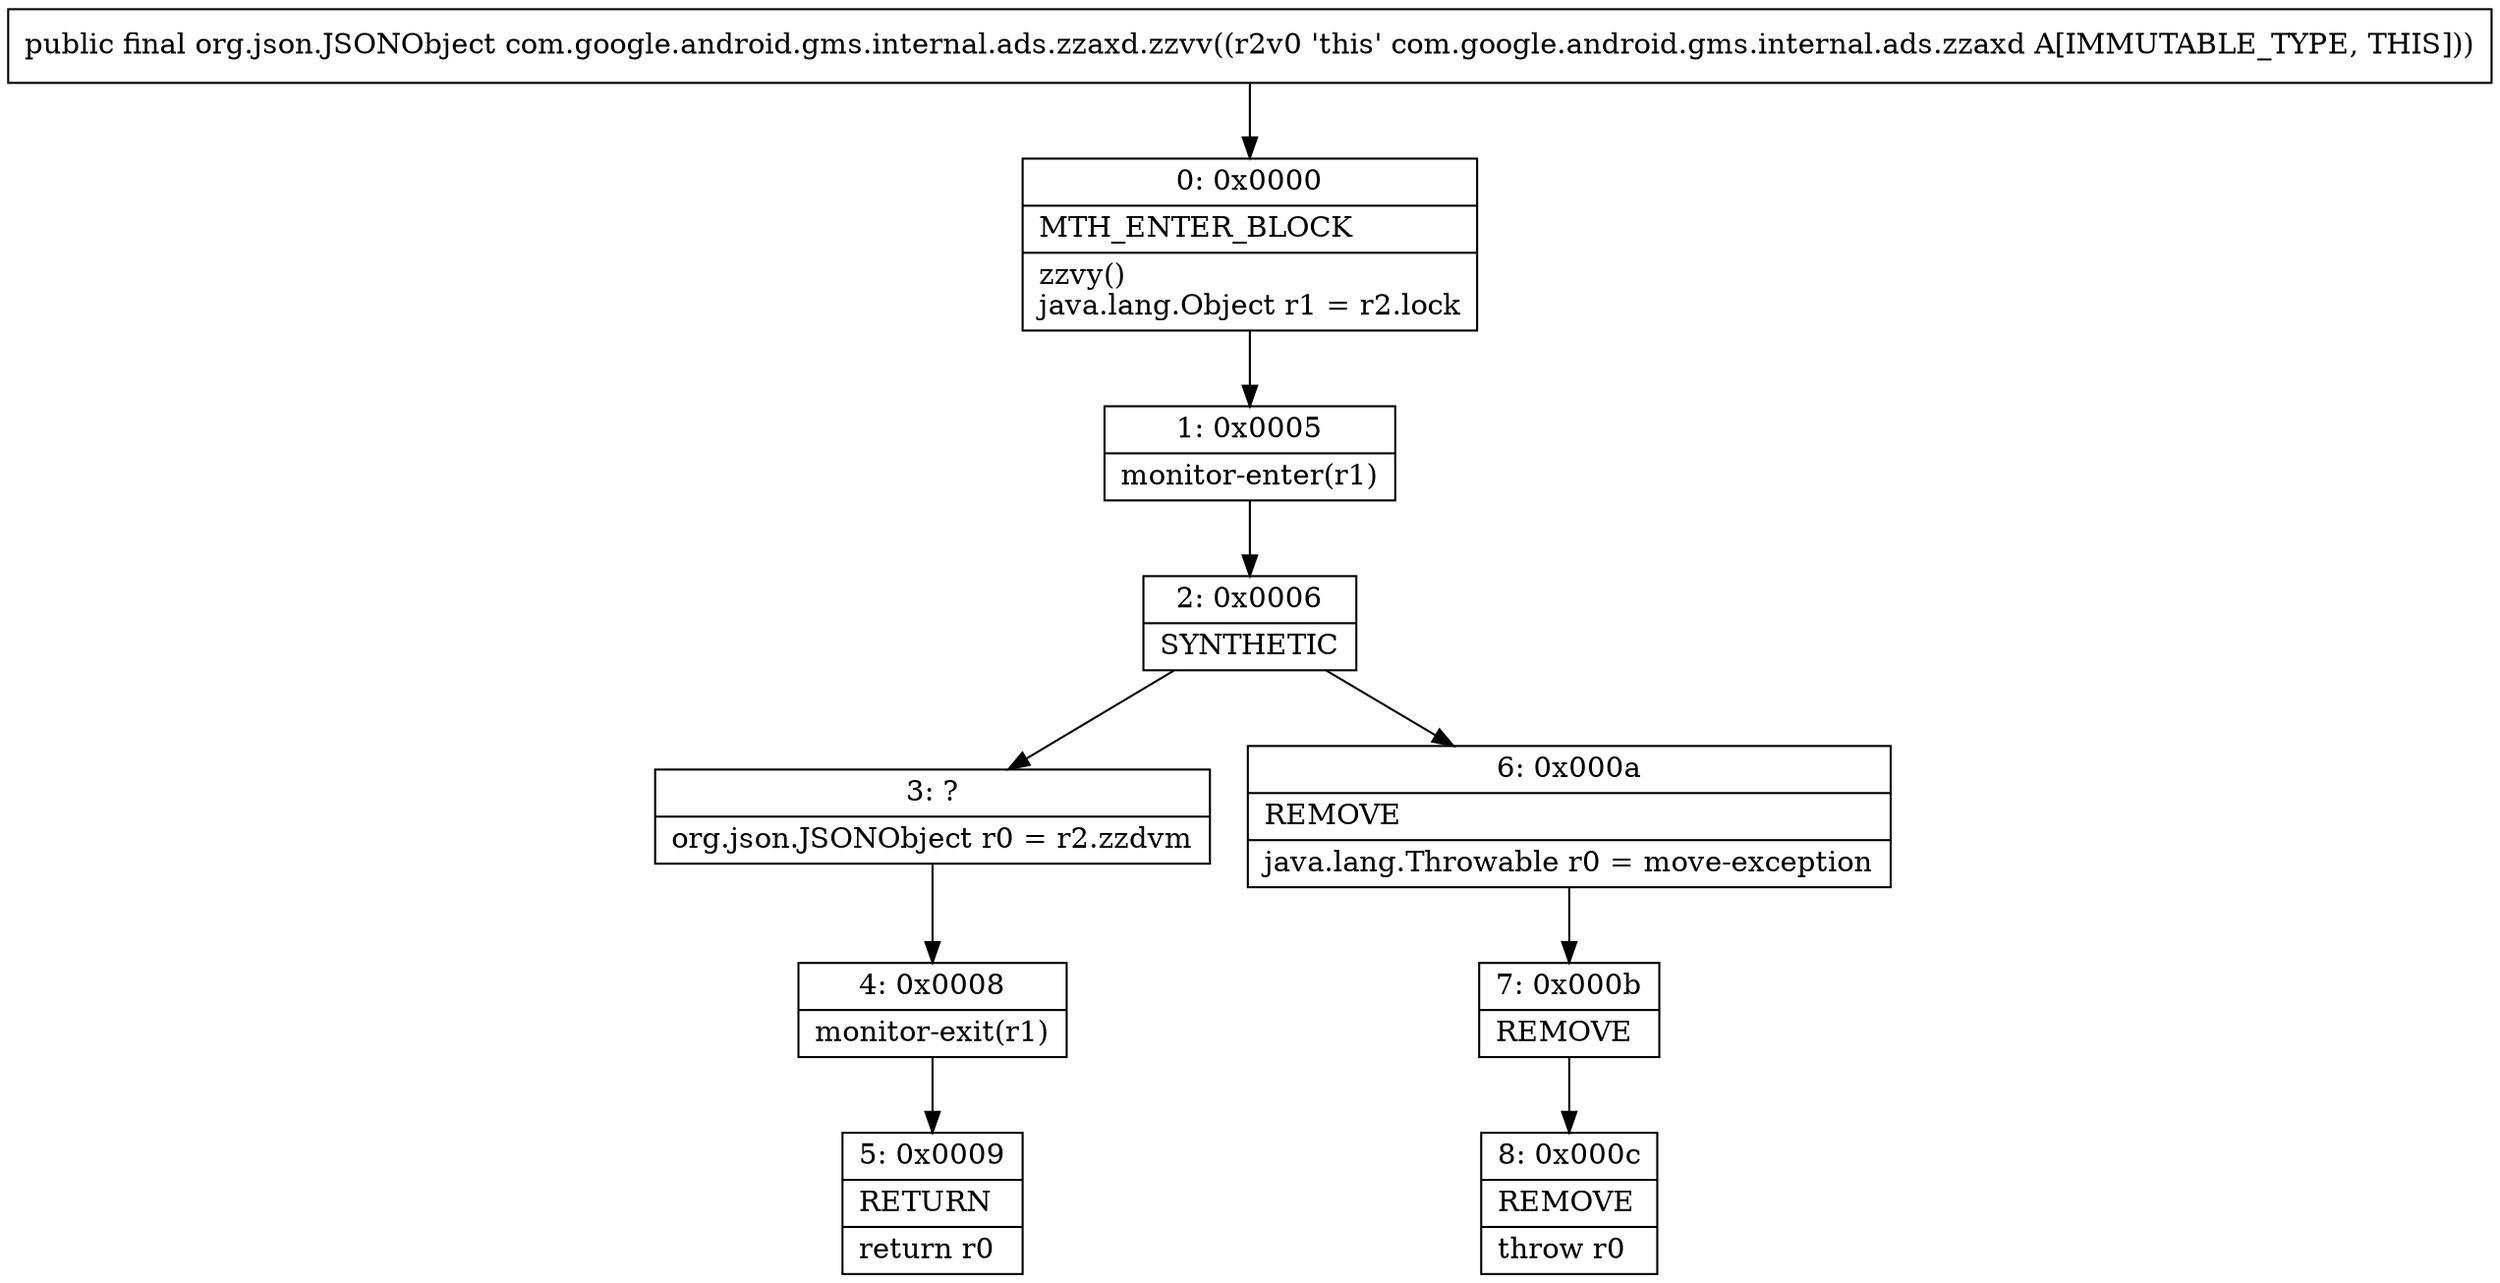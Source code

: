 digraph "CFG forcom.google.android.gms.internal.ads.zzaxd.zzvv()Lorg\/json\/JSONObject;" {
Node_0 [shape=record,label="{0\:\ 0x0000|MTH_ENTER_BLOCK\l|zzvy()\ljava.lang.Object r1 = r2.lock\l}"];
Node_1 [shape=record,label="{1\:\ 0x0005|monitor\-enter(r1)\l}"];
Node_2 [shape=record,label="{2\:\ 0x0006|SYNTHETIC\l}"];
Node_3 [shape=record,label="{3\:\ ?|org.json.JSONObject r0 = r2.zzdvm\l}"];
Node_4 [shape=record,label="{4\:\ 0x0008|monitor\-exit(r1)\l}"];
Node_5 [shape=record,label="{5\:\ 0x0009|RETURN\l|return r0\l}"];
Node_6 [shape=record,label="{6\:\ 0x000a|REMOVE\l|java.lang.Throwable r0 = move\-exception\l}"];
Node_7 [shape=record,label="{7\:\ 0x000b|REMOVE\l}"];
Node_8 [shape=record,label="{8\:\ 0x000c|REMOVE\l|throw r0\l}"];
MethodNode[shape=record,label="{public final org.json.JSONObject com.google.android.gms.internal.ads.zzaxd.zzvv((r2v0 'this' com.google.android.gms.internal.ads.zzaxd A[IMMUTABLE_TYPE, THIS])) }"];
MethodNode -> Node_0;
Node_0 -> Node_1;
Node_1 -> Node_2;
Node_2 -> Node_3;
Node_2 -> Node_6;
Node_3 -> Node_4;
Node_4 -> Node_5;
Node_6 -> Node_7;
Node_7 -> Node_8;
}

